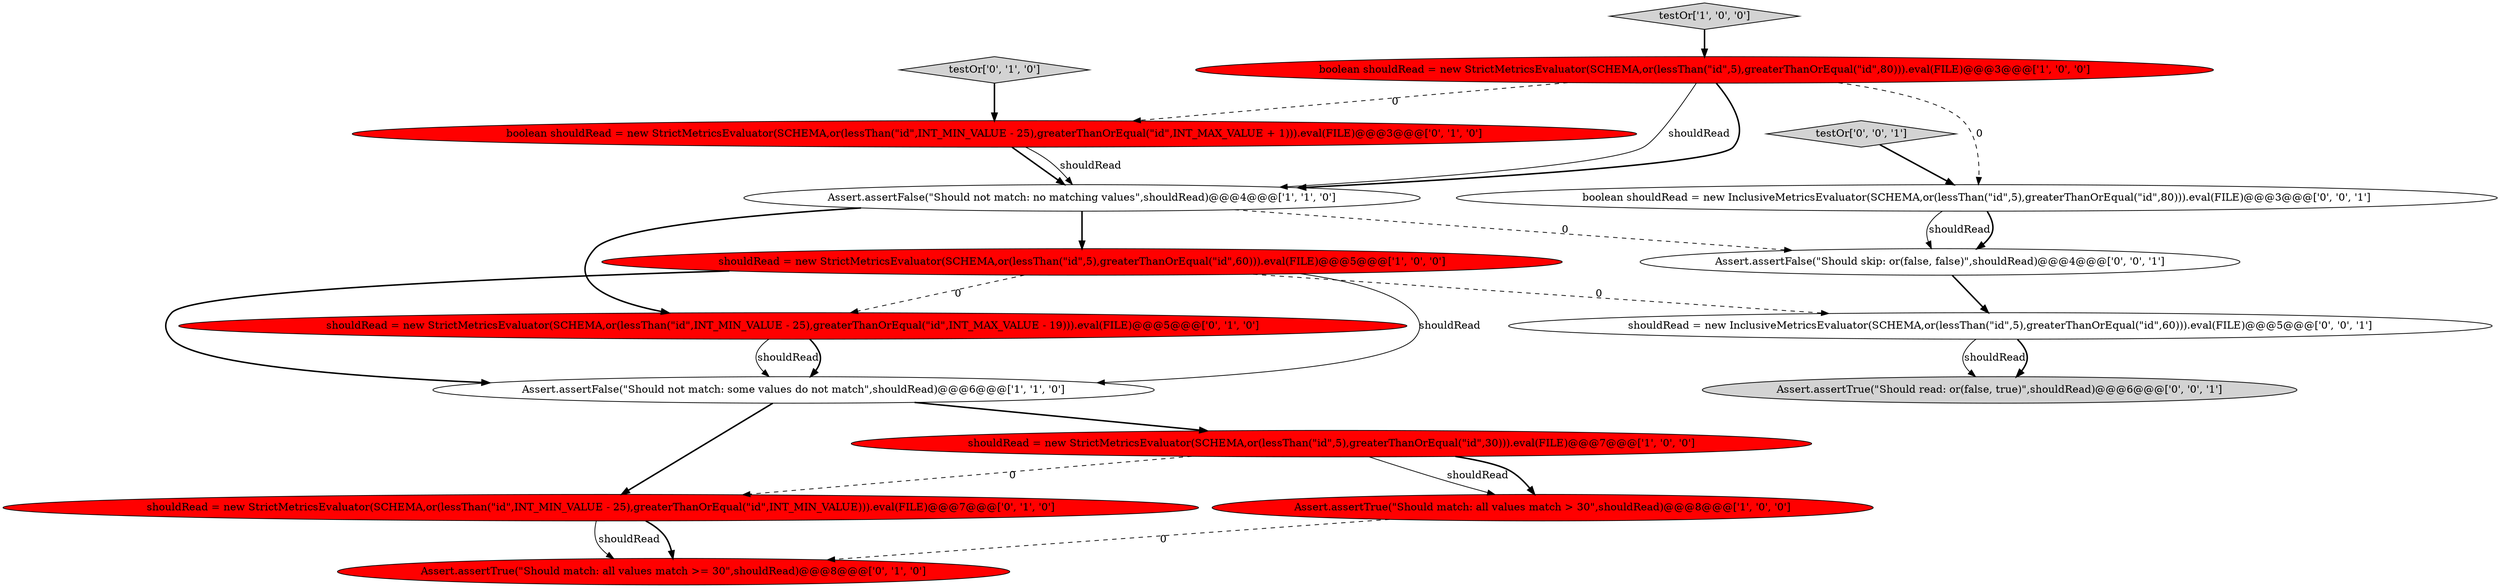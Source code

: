 digraph {
7 [style = filled, label = "shouldRead = new StrictMetricsEvaluator(SCHEMA,or(lessThan(\"id\",INT_MIN_VALUE - 25),greaterThanOrEqual(\"id\",INT_MIN_VALUE))).eval(FILE)@@@7@@@['0', '1', '0']", fillcolor = red, shape = ellipse image = "AAA1AAABBB2BBB"];
4 [style = filled, label = "shouldRead = new StrictMetricsEvaluator(SCHEMA,or(lessThan(\"id\",5),greaterThanOrEqual(\"id\",60))).eval(FILE)@@@5@@@['1', '0', '0']", fillcolor = red, shape = ellipse image = "AAA1AAABBB1BBB"];
9 [style = filled, label = "shouldRead = new StrictMetricsEvaluator(SCHEMA,or(lessThan(\"id\",INT_MIN_VALUE - 25),greaterThanOrEqual(\"id\",INT_MAX_VALUE - 19))).eval(FILE)@@@5@@@['0', '1', '0']", fillcolor = red, shape = ellipse image = "AAA1AAABBB2BBB"];
5 [style = filled, label = "shouldRead = new StrictMetricsEvaluator(SCHEMA,or(lessThan(\"id\",5),greaterThanOrEqual(\"id\",30))).eval(FILE)@@@7@@@['1', '0', '0']", fillcolor = red, shape = ellipse image = "AAA1AAABBB1BBB"];
1 [style = filled, label = "Assert.assertFalse(\"Should not match: some values do not match\",shouldRead)@@@6@@@['1', '1', '0']", fillcolor = white, shape = ellipse image = "AAA0AAABBB1BBB"];
6 [style = filled, label = "Assert.assertFalse(\"Should not match: no matching values\",shouldRead)@@@4@@@['1', '1', '0']", fillcolor = white, shape = ellipse image = "AAA0AAABBB1BBB"];
14 [style = filled, label = "boolean shouldRead = new InclusiveMetricsEvaluator(SCHEMA,or(lessThan(\"id\",5),greaterThanOrEqual(\"id\",80))).eval(FILE)@@@3@@@['0', '0', '1']", fillcolor = white, shape = ellipse image = "AAA0AAABBB3BBB"];
12 [style = filled, label = "Assert.assertTrue(\"Should read: or(false, true)\",shouldRead)@@@6@@@['0', '0', '1']", fillcolor = lightgray, shape = ellipse image = "AAA0AAABBB3BBB"];
3 [style = filled, label = "testOr['1', '0', '0']", fillcolor = lightgray, shape = diamond image = "AAA0AAABBB1BBB"];
8 [style = filled, label = "Assert.assertTrue(\"Should match: all values match >= 30\",shouldRead)@@@8@@@['0', '1', '0']", fillcolor = red, shape = ellipse image = "AAA1AAABBB2BBB"];
13 [style = filled, label = "testOr['0', '0', '1']", fillcolor = lightgray, shape = diamond image = "AAA0AAABBB3BBB"];
15 [style = filled, label = "Assert.assertFalse(\"Should skip: or(false, false)\",shouldRead)@@@4@@@['0', '0', '1']", fillcolor = white, shape = ellipse image = "AAA0AAABBB3BBB"];
16 [style = filled, label = "shouldRead = new InclusiveMetricsEvaluator(SCHEMA,or(lessThan(\"id\",5),greaterThanOrEqual(\"id\",60))).eval(FILE)@@@5@@@['0', '0', '1']", fillcolor = white, shape = ellipse image = "AAA0AAABBB3BBB"];
11 [style = filled, label = "boolean shouldRead = new StrictMetricsEvaluator(SCHEMA,or(lessThan(\"id\",INT_MIN_VALUE - 25),greaterThanOrEqual(\"id\",INT_MAX_VALUE + 1))).eval(FILE)@@@3@@@['0', '1', '0']", fillcolor = red, shape = ellipse image = "AAA1AAABBB2BBB"];
2 [style = filled, label = "Assert.assertTrue(\"Should match: all values match > 30\",shouldRead)@@@8@@@['1', '0', '0']", fillcolor = red, shape = ellipse image = "AAA1AAABBB1BBB"];
0 [style = filled, label = "boolean shouldRead = new StrictMetricsEvaluator(SCHEMA,or(lessThan(\"id\",5),greaterThanOrEqual(\"id\",80))).eval(FILE)@@@3@@@['1', '0', '0']", fillcolor = red, shape = ellipse image = "AAA1AAABBB1BBB"];
10 [style = filled, label = "testOr['0', '1', '0']", fillcolor = lightgray, shape = diamond image = "AAA0AAABBB2BBB"];
1->5 [style = bold, label=""];
5->2 [style = solid, label="shouldRead"];
4->16 [style = dashed, label="0"];
0->6 [style = solid, label="shouldRead"];
0->6 [style = bold, label=""];
11->6 [style = bold, label=""];
0->11 [style = dashed, label="0"];
7->8 [style = bold, label=""];
15->16 [style = bold, label=""];
2->8 [style = dashed, label="0"];
1->7 [style = bold, label=""];
3->0 [style = bold, label=""];
4->1 [style = solid, label="shouldRead"];
0->14 [style = dashed, label="0"];
6->4 [style = bold, label=""];
4->9 [style = dashed, label="0"];
14->15 [style = solid, label="shouldRead"];
5->2 [style = bold, label=""];
9->1 [style = solid, label="shouldRead"];
11->6 [style = solid, label="shouldRead"];
6->15 [style = dashed, label="0"];
16->12 [style = solid, label="shouldRead"];
14->15 [style = bold, label=""];
4->1 [style = bold, label=""];
6->9 [style = bold, label=""];
9->1 [style = bold, label=""];
5->7 [style = dashed, label="0"];
16->12 [style = bold, label=""];
13->14 [style = bold, label=""];
7->8 [style = solid, label="shouldRead"];
10->11 [style = bold, label=""];
}

